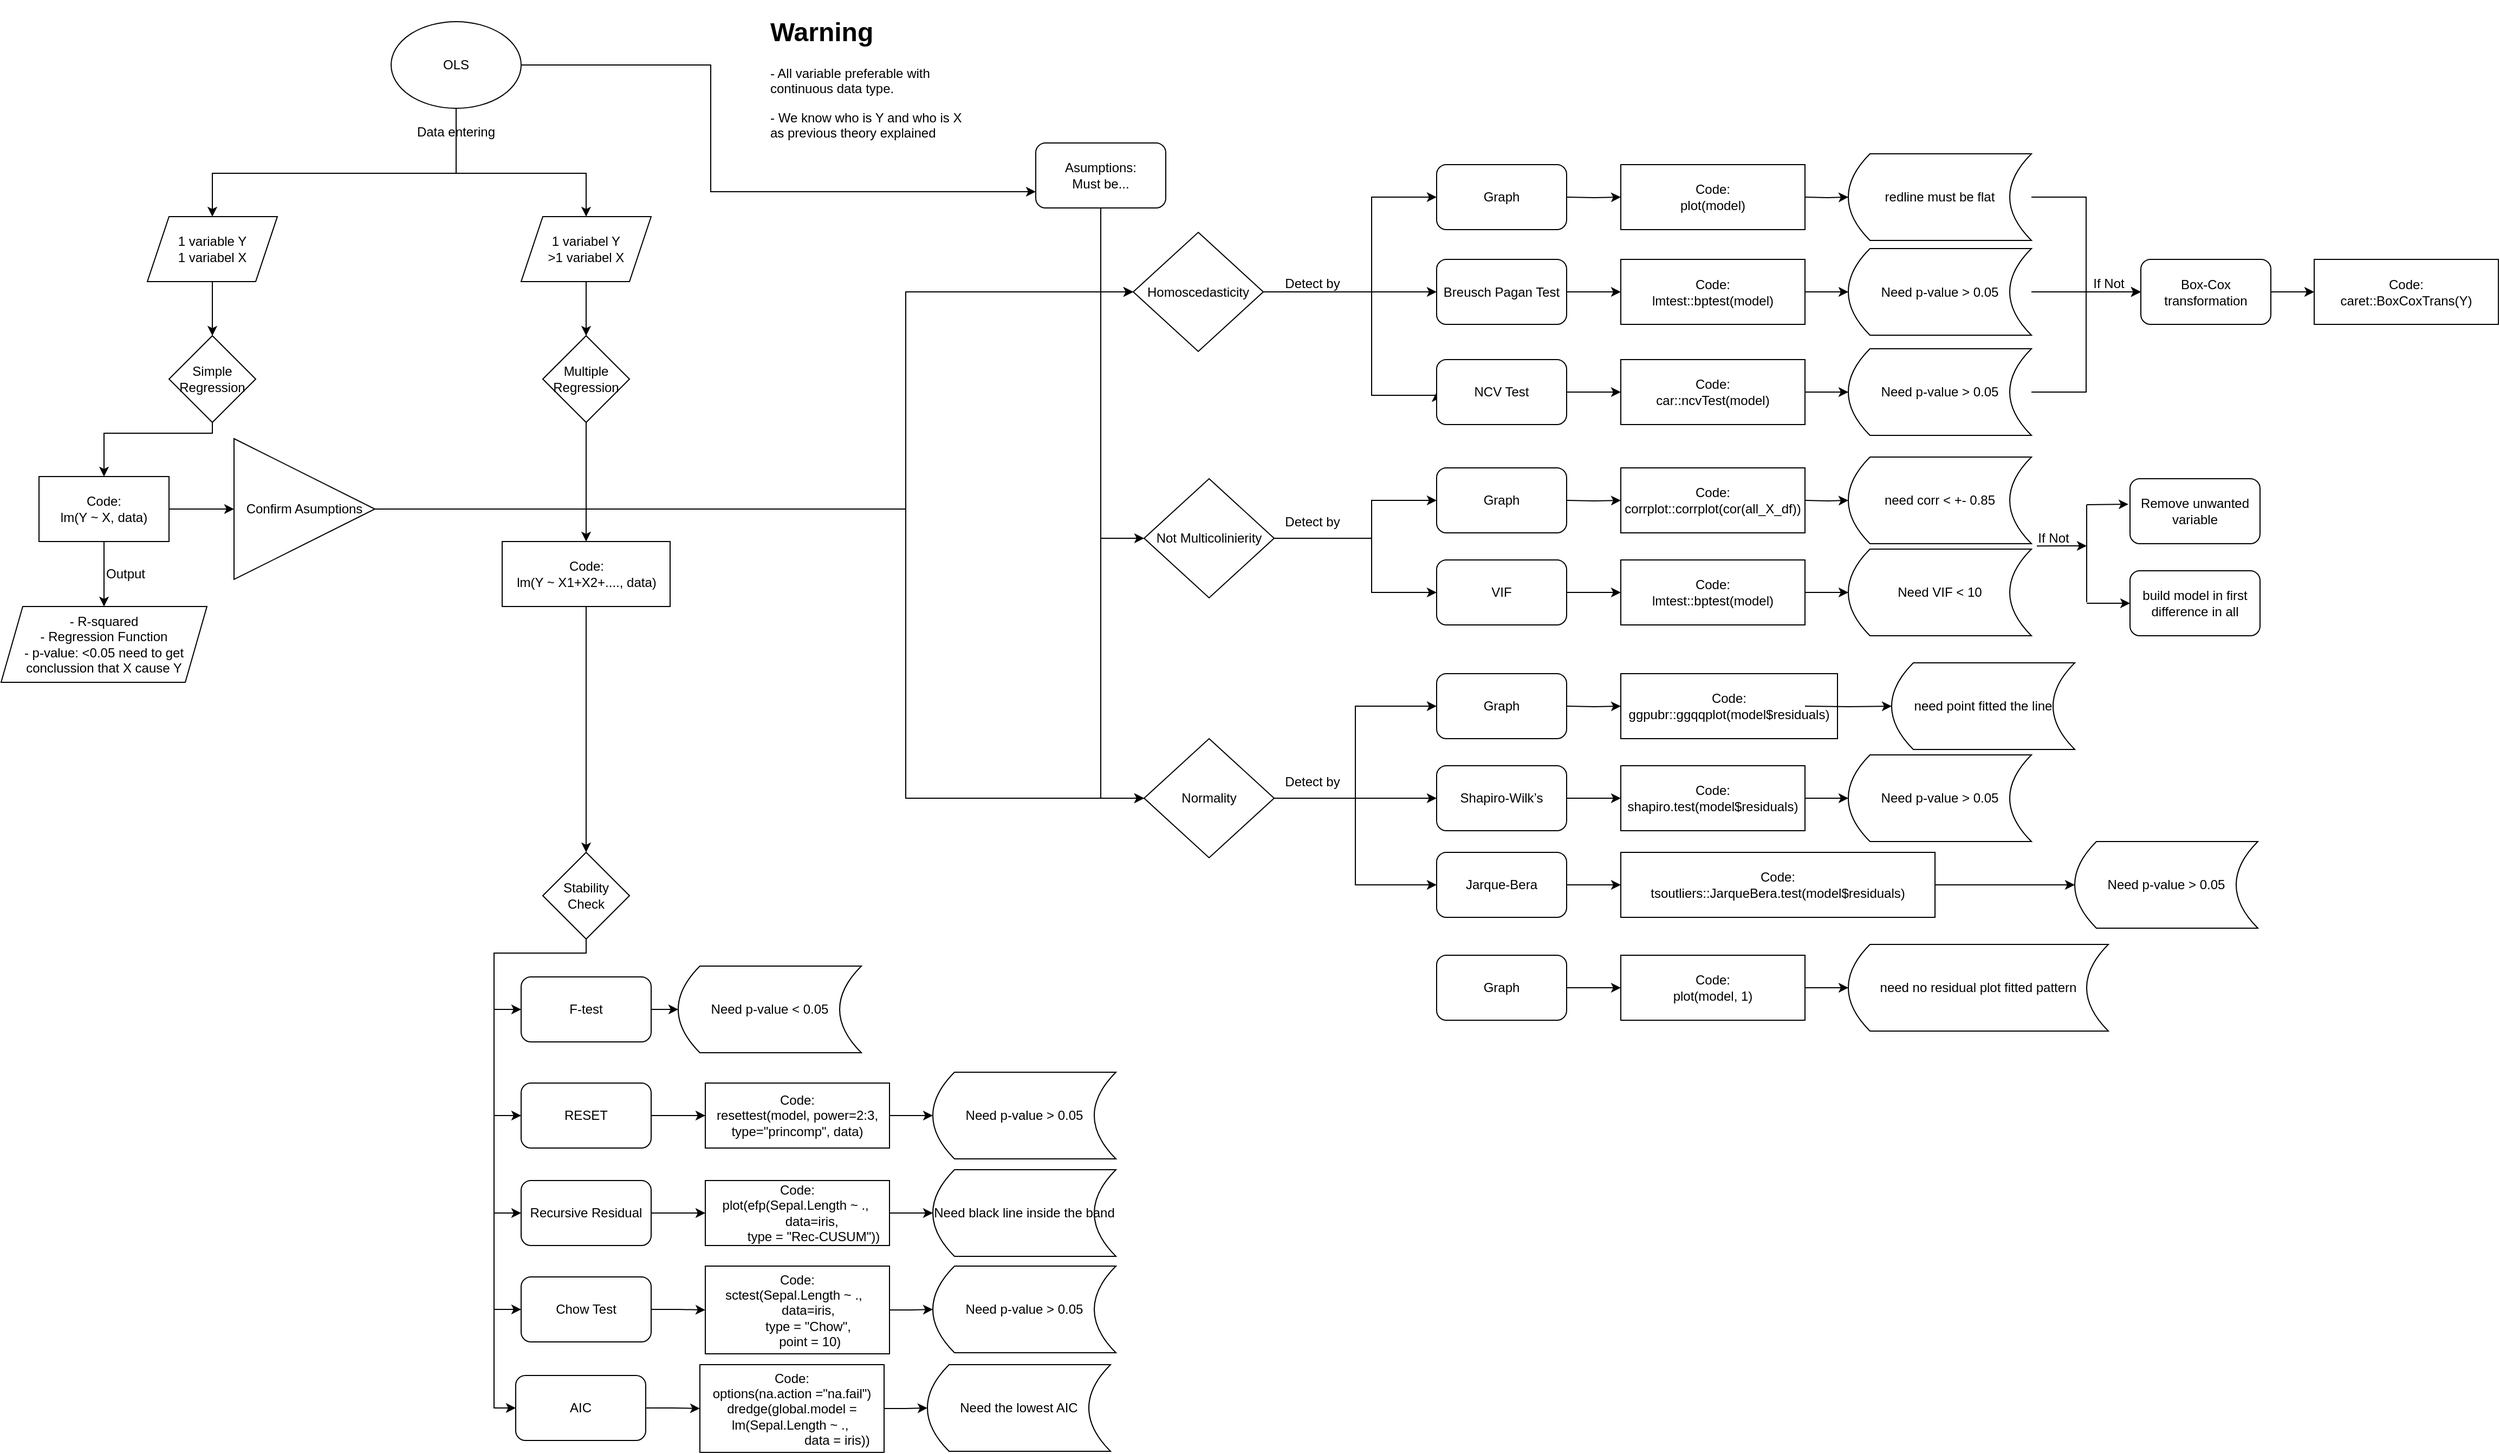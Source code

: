 <mxfile version="14.6.13" type="device"><diagram id="8QGSKF3lqOpwIpL3ElWD" name="Page-1"><mxGraphModel dx="2031" dy="1174" grid="1" gridSize="10" guides="1" tooltips="1" connect="1" arrows="1" fold="1" page="1" pageScale="1" pageWidth="827" pageHeight="1169" math="0" shadow="0"><root><mxCell id="0"/><mxCell id="1" parent="0"/><mxCell id="C5Nq2a9kHm3gn6i14AAj-3" style="edgeStyle=orthogonalEdgeStyle;rounded=0;orthogonalLoop=1;jettySize=auto;html=1;" edge="1" parent="1" source="C5Nq2a9kHm3gn6i14AAj-1" target="C5Nq2a9kHm3gn6i14AAj-2"><mxGeometry relative="1" as="geometry"><Array as="points"><mxPoint x="425" y="160"/><mxPoint x="200" y="160"/></Array></mxGeometry></mxCell><mxCell id="C5Nq2a9kHm3gn6i14AAj-167" style="edgeStyle=orthogonalEdgeStyle;rounded=0;orthogonalLoop=1;jettySize=auto;html=1;exitX=1;exitY=0.5;exitDx=0;exitDy=0;entryX=0;entryY=0.75;entryDx=0;entryDy=0;" edge="1" parent="1" source="C5Nq2a9kHm3gn6i14AAj-1" target="C5Nq2a9kHm3gn6i14AAj-19"><mxGeometry relative="1" as="geometry"><Array as="points"><mxPoint x="660" y="60"/><mxPoint x="660" y="177"/></Array></mxGeometry></mxCell><mxCell id="C5Nq2a9kHm3gn6i14AAj-1" value="OLS" style="ellipse;whiteSpace=wrap;html=1;" vertex="1" parent="1"><mxGeometry x="365" y="20" width="120" height="80" as="geometry"/></mxCell><mxCell id="C5Nq2a9kHm3gn6i14AAj-8" style="edgeStyle=orthogonalEdgeStyle;rounded=0;orthogonalLoop=1;jettySize=auto;html=1;exitX=0.5;exitY=1;exitDx=0;exitDy=0;entryX=0.5;entryY=0;entryDx=0;entryDy=0;" edge="1" parent="1" source="C5Nq2a9kHm3gn6i14AAj-2" target="C5Nq2a9kHm3gn6i14AAj-7"><mxGeometry relative="1" as="geometry"/></mxCell><mxCell id="C5Nq2a9kHm3gn6i14AAj-2" value="1 variable Y&lt;br&gt;1 variabel X" style="shape=parallelogram;perimeter=parallelogramPerimeter;whiteSpace=wrap;html=1;fixedSize=1;" vertex="1" parent="1"><mxGeometry x="140" y="200" width="120" height="60" as="geometry"/></mxCell><mxCell id="C5Nq2a9kHm3gn6i14AAj-169" style="edgeStyle=orthogonalEdgeStyle;rounded=0;orthogonalLoop=1;jettySize=auto;html=1;" edge="1" parent="1" source="C5Nq2a9kHm3gn6i14AAj-6" target="C5Nq2a9kHm3gn6i14AAj-164"><mxGeometry relative="1" as="geometry"><Array as="points"><mxPoint x="425" y="160"/><mxPoint x="545" y="160"/></Array></mxGeometry></mxCell><mxCell id="C5Nq2a9kHm3gn6i14AAj-6" value="Data entering" style="text;html=1;strokeColor=none;fillColor=none;align=center;verticalAlign=middle;whiteSpace=wrap;rounded=0;" vertex="1" parent="1"><mxGeometry x="360" y="112" width="130" height="20" as="geometry"/></mxCell><mxCell id="C5Nq2a9kHm3gn6i14AAj-10" style="edgeStyle=orthogonalEdgeStyle;rounded=0;orthogonalLoop=1;jettySize=auto;html=1;entryX=0.5;entryY=0;entryDx=0;entryDy=0;" edge="1" parent="1" source="C5Nq2a9kHm3gn6i14AAj-7" target="C5Nq2a9kHm3gn6i14AAj-9"><mxGeometry relative="1" as="geometry"><mxPoint x="100" y="430" as="targetPoint"/><Array as="points"><mxPoint x="200" y="400"/><mxPoint x="100" y="400"/></Array></mxGeometry></mxCell><mxCell id="C5Nq2a9kHm3gn6i14AAj-7" value="Simple Regression" style="rhombus;whiteSpace=wrap;html=1;" vertex="1" parent="1"><mxGeometry x="160" y="310" width="80" height="80" as="geometry"/></mxCell><mxCell id="C5Nq2a9kHm3gn6i14AAj-12" style="edgeStyle=orthogonalEdgeStyle;rounded=0;orthogonalLoop=1;jettySize=auto;html=1;exitX=0.5;exitY=1;exitDx=0;exitDy=0;entryX=0.5;entryY=0;entryDx=0;entryDy=0;" edge="1" parent="1" source="C5Nq2a9kHm3gn6i14AAj-9" target="C5Nq2a9kHm3gn6i14AAj-11"><mxGeometry relative="1" as="geometry"/></mxCell><mxCell id="C5Nq2a9kHm3gn6i14AAj-159" style="edgeStyle=orthogonalEdgeStyle;rounded=0;orthogonalLoop=1;jettySize=auto;html=1;" edge="1" parent="1" source="C5Nq2a9kHm3gn6i14AAj-9" target="C5Nq2a9kHm3gn6i14AAj-158"><mxGeometry relative="1" as="geometry"/></mxCell><mxCell id="C5Nq2a9kHm3gn6i14AAj-9" value="Code:&lt;br&gt;lm(Y ~ X, data)" style="rounded=0;whiteSpace=wrap;html=1;" vertex="1" parent="1"><mxGeometry x="40" y="440" width="120" height="60" as="geometry"/></mxCell><mxCell id="C5Nq2a9kHm3gn6i14AAj-11" value="- R-squared&lt;br&gt;- Regression Function&lt;br&gt;- p-value: &amp;lt;0.05 need to get conclussion that X cause Y" style="shape=parallelogram;perimeter=parallelogramPerimeter;whiteSpace=wrap;html=1;fixedSize=1;" vertex="1" parent="1"><mxGeometry x="5" y="560" width="190" height="70" as="geometry"/></mxCell><mxCell id="C5Nq2a9kHm3gn6i14AAj-14" value="Output" style="text;html=1;strokeColor=none;fillColor=none;align=center;verticalAlign=middle;whiteSpace=wrap;rounded=0;" vertex="1" parent="1"><mxGeometry x="100" y="520" width="40" height="20" as="geometry"/></mxCell><mxCell id="C5Nq2a9kHm3gn6i14AAj-22" style="edgeStyle=orthogonalEdgeStyle;rounded=0;orthogonalLoop=1;jettySize=auto;html=1;entryX=0;entryY=0.5;entryDx=0;entryDy=0;" edge="1" parent="1" source="C5Nq2a9kHm3gn6i14AAj-19" target="C5Nq2a9kHm3gn6i14AAj-21"><mxGeometry relative="1" as="geometry"/></mxCell><mxCell id="C5Nq2a9kHm3gn6i14AAj-28" style="edgeStyle=orthogonalEdgeStyle;rounded=0;orthogonalLoop=1;jettySize=auto;html=1;entryX=0;entryY=0.5;entryDx=0;entryDy=0;" edge="1" parent="1" source="C5Nq2a9kHm3gn6i14AAj-19" target="C5Nq2a9kHm3gn6i14AAj-24"><mxGeometry relative="1" as="geometry"/></mxCell><mxCell id="C5Nq2a9kHm3gn6i14AAj-29" style="edgeStyle=orthogonalEdgeStyle;rounded=0;orthogonalLoop=1;jettySize=auto;html=1;entryX=0;entryY=0.5;entryDx=0;entryDy=0;" edge="1" parent="1" source="C5Nq2a9kHm3gn6i14AAj-19" target="C5Nq2a9kHm3gn6i14AAj-25"><mxGeometry relative="1" as="geometry"/></mxCell><mxCell id="C5Nq2a9kHm3gn6i14AAj-19" value="Asumptions:&lt;br&gt;Must be..." style="rounded=1;whiteSpace=wrap;html=1;" vertex="1" parent="1"><mxGeometry x="960" y="132" width="120" height="60" as="geometry"/></mxCell><mxCell id="C5Nq2a9kHm3gn6i14AAj-71" style="edgeStyle=orthogonalEdgeStyle;rounded=0;orthogonalLoop=1;jettySize=auto;html=1;exitX=1;exitY=0.5;exitDx=0;exitDy=0;entryX=0;entryY=0.5;entryDx=0;entryDy=0;" edge="1" parent="1" source="C5Nq2a9kHm3gn6i14AAj-21" target="C5Nq2a9kHm3gn6i14AAj-31"><mxGeometry relative="1" as="geometry"><mxPoint x="1180" y="317" as="sourcePoint"/><Array as="points"><mxPoint x="1170" y="270"/><mxPoint x="1170" y="270"/></Array></mxGeometry></mxCell><mxCell id="C5Nq2a9kHm3gn6i14AAj-72" style="edgeStyle=orthogonalEdgeStyle;rounded=0;orthogonalLoop=1;jettySize=auto;html=1;entryX=0;entryY=0.5;entryDx=0;entryDy=0;exitX=1;exitY=0.5;exitDx=0;exitDy=0;" edge="1" parent="1" source="C5Nq2a9kHm3gn6i14AAj-21" target="C5Nq2a9kHm3gn6i14AAj-67"><mxGeometry relative="1" as="geometry"><mxPoint x="1180" y="317" as="sourcePoint"/><Array as="points"><mxPoint x="1270" y="270"/><mxPoint x="1270" y="365"/></Array></mxGeometry></mxCell><mxCell id="C5Nq2a9kHm3gn6i14AAj-84" style="edgeStyle=orthogonalEdgeStyle;rounded=0;orthogonalLoop=1;jettySize=auto;html=1;exitX=1;exitY=0.5;exitDx=0;exitDy=0;entryX=0;entryY=0.5;entryDx=0;entryDy=0;" edge="1" parent="1" source="C5Nq2a9kHm3gn6i14AAj-21" target="C5Nq2a9kHm3gn6i14AAj-83"><mxGeometry relative="1" as="geometry"><mxPoint x="1180" y="317" as="sourcePoint"/><Array as="points"><mxPoint x="1270" y="270"/><mxPoint x="1270" y="182"/></Array></mxGeometry></mxCell><mxCell id="C5Nq2a9kHm3gn6i14AAj-21" value="Homoscedasticity" style="rhombus;whiteSpace=wrap;html=1;" vertex="1" parent="1"><mxGeometry x="1050" y="214.5" width="120" height="110" as="geometry"/></mxCell><mxCell id="C5Nq2a9kHm3gn6i14AAj-102" style="edgeStyle=orthogonalEdgeStyle;rounded=0;orthogonalLoop=1;jettySize=auto;html=1;exitX=1;exitY=0.5;exitDx=0;exitDy=0;entryX=0;entryY=0.5;entryDx=0;entryDy=0;" edge="1" parent="1" source="C5Nq2a9kHm3gn6i14AAj-24" target="C5Nq2a9kHm3gn6i14AAj-89"><mxGeometry relative="1" as="geometry"><Array as="points"><mxPoint x="1270" y="497"/><mxPoint x="1270" y="462"/></Array></mxGeometry></mxCell><mxCell id="C5Nq2a9kHm3gn6i14AAj-103" style="edgeStyle=orthogonalEdgeStyle;rounded=0;orthogonalLoop=1;jettySize=auto;html=1;exitX=1;exitY=0.5;exitDx=0;exitDy=0;entryX=0;entryY=0.5;entryDx=0;entryDy=0;" edge="1" parent="1" source="C5Nq2a9kHm3gn6i14AAj-24" target="C5Nq2a9kHm3gn6i14AAj-93"><mxGeometry relative="1" as="geometry"><Array as="points"><mxPoint x="1270" y="497"/><mxPoint x="1270" y="547"/></Array></mxGeometry></mxCell><mxCell id="C5Nq2a9kHm3gn6i14AAj-24" value="Not Multicolinierity" style="rhombus;whiteSpace=wrap;html=1;" vertex="1" parent="1"><mxGeometry x="1060" y="442" width="120" height="110" as="geometry"/></mxCell><mxCell id="C5Nq2a9kHm3gn6i14AAj-143" style="edgeStyle=orthogonalEdgeStyle;rounded=0;orthogonalLoop=1;jettySize=auto;html=1;" edge="1" parent="1" source="C5Nq2a9kHm3gn6i14AAj-25" target="C5Nq2a9kHm3gn6i14AAj-128"><mxGeometry relative="1" as="geometry"/></mxCell><mxCell id="C5Nq2a9kHm3gn6i14AAj-144" style="edgeStyle=orthogonalEdgeStyle;rounded=0;orthogonalLoop=1;jettySize=auto;html=1;entryX=0;entryY=0.5;entryDx=0;entryDy=0;" edge="1" parent="1" source="C5Nq2a9kHm3gn6i14AAj-25" target="C5Nq2a9kHm3gn6i14AAj-124"><mxGeometry relative="1" as="geometry"/></mxCell><mxCell id="C5Nq2a9kHm3gn6i14AAj-145" style="edgeStyle=orthogonalEdgeStyle;rounded=0;orthogonalLoop=1;jettySize=auto;html=1;exitX=1;exitY=0.5;exitDx=0;exitDy=0;entryX=0;entryY=0.5;entryDx=0;entryDy=0;" edge="1" parent="1" source="C5Nq2a9kHm3gn6i14AAj-25" target="C5Nq2a9kHm3gn6i14AAj-138"><mxGeometry relative="1" as="geometry"/></mxCell><mxCell id="C5Nq2a9kHm3gn6i14AAj-25" value="Normality" style="rhombus;whiteSpace=wrap;html=1;" vertex="1" parent="1"><mxGeometry x="1060" y="682" width="120" height="110" as="geometry"/></mxCell><mxCell id="C5Nq2a9kHm3gn6i14AAj-39" style="edgeStyle=orthogonalEdgeStyle;rounded=0;orthogonalLoop=1;jettySize=auto;html=1;entryX=0;entryY=0.5;entryDx=0;entryDy=0;" edge="1" parent="1" source="C5Nq2a9kHm3gn6i14AAj-31" target="C5Nq2a9kHm3gn6i14AAj-34"><mxGeometry relative="1" as="geometry"/></mxCell><mxCell id="C5Nq2a9kHm3gn6i14AAj-31" value="Breusch Pagan Test" style="rounded=1;whiteSpace=wrap;html=1;" vertex="1" parent="1"><mxGeometry x="1330" y="239.5" width="120" height="60" as="geometry"/></mxCell><mxCell id="C5Nq2a9kHm3gn6i14AAj-40" style="edgeStyle=orthogonalEdgeStyle;rounded=0;orthogonalLoop=1;jettySize=auto;html=1;entryX=0;entryY=0.5;entryDx=0;entryDy=0;" edge="1" parent="1" source="C5Nq2a9kHm3gn6i14AAj-34" target="C5Nq2a9kHm3gn6i14AAj-37"><mxGeometry relative="1" as="geometry"/></mxCell><mxCell id="C5Nq2a9kHm3gn6i14AAj-34" value="&lt;span&gt;Code:&lt;/span&gt;&lt;br&gt;&lt;span&gt;lmtest::bptest(model)&lt;/span&gt;" style="rounded=0;whiteSpace=wrap;html=1;" vertex="1" parent="1"><mxGeometry x="1500" y="239.5" width="170" height="60" as="geometry"/></mxCell><mxCell id="C5Nq2a9kHm3gn6i14AAj-108" style="edgeStyle=orthogonalEdgeStyle;rounded=0;orthogonalLoop=1;jettySize=auto;html=1;entryX=0;entryY=0.5;entryDx=0;entryDy=0;" edge="1" parent="1" source="C5Nq2a9kHm3gn6i14AAj-37" target="C5Nq2a9kHm3gn6i14AAj-61"><mxGeometry relative="1" as="geometry"/></mxCell><mxCell id="C5Nq2a9kHm3gn6i14AAj-37" value="&lt;span&gt;Need p-value &amp;gt; 0.05&lt;/span&gt;" style="shape=dataStorage;whiteSpace=wrap;html=1;fixedSize=1;rounded=0;" vertex="1" parent="1"><mxGeometry x="1710" y="229.5" width="169" height="80" as="geometry"/></mxCell><mxCell id="C5Nq2a9kHm3gn6i14AAj-80" value="" style="edgeStyle=orthogonalEdgeStyle;rounded=0;orthogonalLoop=1;jettySize=auto;html=1;" edge="1" parent="1" source="C5Nq2a9kHm3gn6i14AAj-61" target="C5Nq2a9kHm3gn6i14AAj-78"><mxGeometry relative="1" as="geometry"/></mxCell><mxCell id="C5Nq2a9kHm3gn6i14AAj-61" value="Box-Cox transformation" style="rounded=1;whiteSpace=wrap;html=1;" vertex="1" parent="1"><mxGeometry x="1980" y="239.5" width="120" height="60" as="geometry"/></mxCell><mxCell id="C5Nq2a9kHm3gn6i14AAj-65" value="If Not" style="text;html=1;align=center;verticalAlign=middle;resizable=0;points=[];autosize=1;strokeColor=none;" vertex="1" parent="1"><mxGeometry x="1930" y="252" width="40" height="20" as="geometry"/></mxCell><mxCell id="C5Nq2a9kHm3gn6i14AAj-66" style="edgeStyle=orthogonalEdgeStyle;rounded=0;orthogonalLoop=1;jettySize=auto;html=1;entryX=0;entryY=0.5;entryDx=0;entryDy=0;" edge="1" parent="1" source="C5Nq2a9kHm3gn6i14AAj-67" target="C5Nq2a9kHm3gn6i14AAj-69"><mxGeometry relative="1" as="geometry"/></mxCell><mxCell id="C5Nq2a9kHm3gn6i14AAj-67" value="NCV Test" style="rounded=1;whiteSpace=wrap;html=1;" vertex="1" parent="1"><mxGeometry x="1330" y="332" width="120" height="60" as="geometry"/></mxCell><mxCell id="C5Nq2a9kHm3gn6i14AAj-68" style="edgeStyle=orthogonalEdgeStyle;rounded=0;orthogonalLoop=1;jettySize=auto;html=1;entryX=0;entryY=0.5;entryDx=0;entryDy=0;" edge="1" parent="1" source="C5Nq2a9kHm3gn6i14AAj-69" target="C5Nq2a9kHm3gn6i14AAj-70"><mxGeometry relative="1" as="geometry"/></mxCell><mxCell id="C5Nq2a9kHm3gn6i14AAj-69" value="&lt;span&gt;Code:&lt;/span&gt;&lt;br&gt;&lt;span&gt;car::ncvTest(model)&lt;/span&gt;" style="rounded=0;whiteSpace=wrap;html=1;" vertex="1" parent="1"><mxGeometry x="1500" y="332" width="170" height="60" as="geometry"/></mxCell><mxCell id="C5Nq2a9kHm3gn6i14AAj-109" style="edgeStyle=orthogonalEdgeStyle;rounded=0;orthogonalLoop=1;jettySize=auto;html=1;entryX=0;entryY=0.5;entryDx=0;entryDy=0;" edge="1" parent="1" source="C5Nq2a9kHm3gn6i14AAj-70" target="C5Nq2a9kHm3gn6i14AAj-61"><mxGeometry relative="1" as="geometry"/></mxCell><mxCell id="C5Nq2a9kHm3gn6i14AAj-70" value="&lt;span&gt;Need p-value &amp;gt; 0.05&lt;/span&gt;" style="shape=dataStorage;whiteSpace=wrap;html=1;fixedSize=1;rounded=0;" vertex="1" parent="1"><mxGeometry x="1710" y="322" width="169" height="80" as="geometry"/></mxCell><mxCell id="C5Nq2a9kHm3gn6i14AAj-77" value="&lt;h1&gt;Warning&lt;/h1&gt;&lt;p&gt;- All variable preferable with continuous data type.&lt;/p&gt;&lt;p&gt;- We know who is Y and who is X as previous theory explained&lt;/p&gt;" style="text;html=1;strokeColor=none;fillColor=none;spacing=5;spacingTop=-20;whiteSpace=wrap;overflow=hidden;rounded=0;" vertex="1" parent="1"><mxGeometry x="710" y="10" width="190" height="120" as="geometry"/></mxCell><mxCell id="C5Nq2a9kHm3gn6i14AAj-78" value="&lt;span&gt;Code:&lt;/span&gt;&lt;br&gt;caret::BoxCoxTrans(Y)" style="rounded=0;whiteSpace=wrap;html=1;" vertex="1" parent="1"><mxGeometry x="2140" y="239.5" width="170" height="60" as="geometry"/></mxCell><mxCell id="C5Nq2a9kHm3gn6i14AAj-81" value="Detect by" style="text;html=1;align=center;verticalAlign=middle;resizable=0;points=[];autosize=1;strokeColor=none;" vertex="1" parent="1"><mxGeometry x="1180" y="252" width="70" height="20" as="geometry"/></mxCell><mxCell id="C5Nq2a9kHm3gn6i14AAj-83" value="Graph" style="rounded=1;whiteSpace=wrap;html=1;" vertex="1" parent="1"><mxGeometry x="1330" y="152" width="120" height="60" as="geometry"/></mxCell><mxCell id="C5Nq2a9kHm3gn6i14AAj-85" style="edgeStyle=orthogonalEdgeStyle;rounded=0;orthogonalLoop=1;jettySize=auto;html=1;entryX=0;entryY=0.5;entryDx=0;entryDy=0;" edge="1" parent="1" target="C5Nq2a9kHm3gn6i14AAj-86"><mxGeometry relative="1" as="geometry"><mxPoint x="1450" y="182" as="sourcePoint"/></mxGeometry></mxCell><mxCell id="C5Nq2a9kHm3gn6i14AAj-86" value="&lt;span&gt;Code:&lt;/span&gt;&lt;br&gt;&lt;span&gt;plot(model)&lt;/span&gt;" style="rounded=0;whiteSpace=wrap;html=1;" vertex="1" parent="1"><mxGeometry x="1500" y="152" width="170" height="60" as="geometry"/></mxCell><mxCell id="C5Nq2a9kHm3gn6i14AAj-89" value="Graph" style="rounded=1;whiteSpace=wrap;html=1;" vertex="1" parent="1"><mxGeometry x="1330" y="432" width="120" height="60" as="geometry"/></mxCell><mxCell id="C5Nq2a9kHm3gn6i14AAj-90" style="edgeStyle=orthogonalEdgeStyle;rounded=0;orthogonalLoop=1;jettySize=auto;html=1;entryX=0;entryY=0.5;entryDx=0;entryDy=0;" edge="1" parent="1" target="C5Nq2a9kHm3gn6i14AAj-91"><mxGeometry relative="1" as="geometry"><mxPoint x="1450" y="462" as="sourcePoint"/></mxGeometry></mxCell><mxCell id="C5Nq2a9kHm3gn6i14AAj-91" value="&lt;span&gt;Code:&lt;/span&gt;&lt;br&gt;corrplot::corrplot(cor(all_X_df))" style="rounded=0;whiteSpace=wrap;html=1;" vertex="1" parent="1"><mxGeometry x="1500" y="432" width="170" height="60" as="geometry"/></mxCell><mxCell id="C5Nq2a9kHm3gn6i14AAj-92" style="edgeStyle=orthogonalEdgeStyle;rounded=0;orthogonalLoop=1;jettySize=auto;html=1;entryX=0;entryY=0.5;entryDx=0;entryDy=0;" edge="1" parent="1" source="C5Nq2a9kHm3gn6i14AAj-93" target="C5Nq2a9kHm3gn6i14AAj-95"><mxGeometry relative="1" as="geometry"/></mxCell><mxCell id="C5Nq2a9kHm3gn6i14AAj-93" value="VIF" style="rounded=1;whiteSpace=wrap;html=1;" vertex="1" parent="1"><mxGeometry x="1330" y="517" width="120" height="60" as="geometry"/></mxCell><mxCell id="C5Nq2a9kHm3gn6i14AAj-94" style="edgeStyle=orthogonalEdgeStyle;rounded=0;orthogonalLoop=1;jettySize=auto;html=1;entryX=0;entryY=0.5;entryDx=0;entryDy=0;" edge="1" parent="1" source="C5Nq2a9kHm3gn6i14AAj-95" target="C5Nq2a9kHm3gn6i14AAj-96"><mxGeometry relative="1" as="geometry"/></mxCell><mxCell id="C5Nq2a9kHm3gn6i14AAj-95" value="&lt;span&gt;Code:&lt;/span&gt;&lt;br&gt;&lt;span&gt;lmtest::bptest(model)&lt;/span&gt;" style="rounded=0;whiteSpace=wrap;html=1;" vertex="1" parent="1"><mxGeometry x="1500" y="517" width="170" height="60" as="geometry"/></mxCell><mxCell id="C5Nq2a9kHm3gn6i14AAj-96" value="&lt;span&gt;Need VIF &amp;lt; 10&lt;/span&gt;" style="shape=dataStorage;whiteSpace=wrap;html=1;fixedSize=1;rounded=0;" vertex="1" parent="1"><mxGeometry x="1710" y="507" width="169" height="80" as="geometry"/></mxCell><mxCell id="C5Nq2a9kHm3gn6i14AAj-97" value="Remove unwanted variable" style="rounded=1;whiteSpace=wrap;html=1;" vertex="1" parent="1"><mxGeometry x="1970" y="442" width="120" height="60" as="geometry"/></mxCell><mxCell id="C5Nq2a9kHm3gn6i14AAj-98" value="build model in first difference in all" style="rounded=1;whiteSpace=wrap;html=1;" vertex="1" parent="1"><mxGeometry x="1970" y="527" width="120" height="60" as="geometry"/></mxCell><mxCell id="C5Nq2a9kHm3gn6i14AAj-101" value="If Not" style="text;html=1;align=center;verticalAlign=middle;resizable=0;points=[];autosize=1;strokeColor=none;" vertex="1" parent="1"><mxGeometry x="1879" y="487" width="40" height="20" as="geometry"/></mxCell><mxCell id="C5Nq2a9kHm3gn6i14AAj-104" value="Detect by" style="text;html=1;align=center;verticalAlign=middle;resizable=0;points=[];autosize=1;strokeColor=none;" vertex="1" parent="1"><mxGeometry x="1180" y="472" width="70" height="20" as="geometry"/></mxCell><mxCell id="C5Nq2a9kHm3gn6i14AAj-105" style="edgeStyle=orthogonalEdgeStyle;rounded=0;orthogonalLoop=1;jettySize=auto;html=1;entryX=0;entryY=0.5;entryDx=0;entryDy=0;" edge="1" parent="1" target="C5Nq2a9kHm3gn6i14AAj-106"><mxGeometry relative="1" as="geometry"><mxPoint x="1670" y="182" as="sourcePoint"/></mxGeometry></mxCell><mxCell id="C5Nq2a9kHm3gn6i14AAj-107" style="edgeStyle=orthogonalEdgeStyle;rounded=0;orthogonalLoop=1;jettySize=auto;html=1;entryX=0;entryY=0.5;entryDx=0;entryDy=0;" edge="1" parent="1" source="C5Nq2a9kHm3gn6i14AAj-106" target="C5Nq2a9kHm3gn6i14AAj-61"><mxGeometry relative="1" as="geometry"/></mxCell><mxCell id="C5Nq2a9kHm3gn6i14AAj-106" value="&lt;span&gt;redline must be flat&lt;/span&gt;" style="shape=dataStorage;whiteSpace=wrap;html=1;fixedSize=1;rounded=0;" vertex="1" parent="1"><mxGeometry x="1710" y="142" width="169" height="80" as="geometry"/></mxCell><mxCell id="C5Nq2a9kHm3gn6i14AAj-110" style="edgeStyle=orthogonalEdgeStyle;rounded=0;orthogonalLoop=1;jettySize=auto;html=1;entryX=0;entryY=0.5;entryDx=0;entryDy=0;" edge="1" parent="1" target="C5Nq2a9kHm3gn6i14AAj-111"><mxGeometry relative="1" as="geometry"><mxPoint x="1670" y="462" as="sourcePoint"/></mxGeometry></mxCell><mxCell id="C5Nq2a9kHm3gn6i14AAj-111" value="&lt;span&gt;need corr &amp;lt; +- 0.85&lt;/span&gt;" style="shape=dataStorage;whiteSpace=wrap;html=1;fixedSize=1;rounded=0;" vertex="1" parent="1"><mxGeometry x="1710" y="422" width="169" height="80" as="geometry"/></mxCell><mxCell id="C5Nq2a9kHm3gn6i14AAj-114" value="" style="endArrow=classic;html=1;" edge="1" parent="1"><mxGeometry width="50" height="50" relative="1" as="geometry"><mxPoint x="1884" y="504.13" as="sourcePoint"/><mxPoint x="1930" y="504" as="targetPoint"/></mxGeometry></mxCell><mxCell id="C5Nq2a9kHm3gn6i14AAj-115" value="" style="endArrow=none;html=1;" edge="1" parent="1"><mxGeometry width="50" height="50" relative="1" as="geometry"><mxPoint x="1930" y="556" as="sourcePoint"/><mxPoint x="1930" y="466" as="targetPoint"/></mxGeometry></mxCell><mxCell id="C5Nq2a9kHm3gn6i14AAj-116" value="" style="endArrow=classic;html=1;entryX=-0.012;entryY=0.393;entryDx=0;entryDy=0;entryPerimeter=0;" edge="1" parent="1" target="C5Nq2a9kHm3gn6i14AAj-97"><mxGeometry width="50" height="50" relative="1" as="geometry"><mxPoint x="1930" y="466" as="sourcePoint"/><mxPoint x="1820" y="572" as="targetPoint"/></mxGeometry></mxCell><mxCell id="C5Nq2a9kHm3gn6i14AAj-117" value="" style="endArrow=classic;html=1;entryX=0;entryY=0.5;entryDx=0;entryDy=0;" edge="1" parent="1" target="C5Nq2a9kHm3gn6i14AAj-98"><mxGeometry width="50" height="50" relative="1" as="geometry"><mxPoint x="1930" y="557" as="sourcePoint"/><mxPoint x="1952.56" y="470.58" as="targetPoint"/></mxGeometry></mxCell><mxCell id="C5Nq2a9kHm3gn6i14AAj-124" value="Graph" style="rounded=1;whiteSpace=wrap;html=1;" vertex="1" parent="1"><mxGeometry x="1330" y="622" width="120" height="60" as="geometry"/></mxCell><mxCell id="C5Nq2a9kHm3gn6i14AAj-125" style="edgeStyle=orthogonalEdgeStyle;rounded=0;orthogonalLoop=1;jettySize=auto;html=1;entryX=0;entryY=0.5;entryDx=0;entryDy=0;" edge="1" parent="1" target="C5Nq2a9kHm3gn6i14AAj-126"><mxGeometry relative="1" as="geometry"><mxPoint x="1450" y="652" as="sourcePoint"/></mxGeometry></mxCell><mxCell id="C5Nq2a9kHm3gn6i14AAj-126" value="&lt;span&gt;Code:&lt;/span&gt;&lt;br&gt;ggpubr::ggqqplot(model$residuals)" style="rounded=0;whiteSpace=wrap;html=1;" vertex="1" parent="1"><mxGeometry x="1500" y="622" width="200" height="60" as="geometry"/></mxCell><mxCell id="C5Nq2a9kHm3gn6i14AAj-127" style="edgeStyle=orthogonalEdgeStyle;rounded=0;orthogonalLoop=1;jettySize=auto;html=1;entryX=0;entryY=0.5;entryDx=0;entryDy=0;" edge="1" parent="1" source="C5Nq2a9kHm3gn6i14AAj-128" target="C5Nq2a9kHm3gn6i14AAj-130"><mxGeometry relative="1" as="geometry"/></mxCell><mxCell id="C5Nq2a9kHm3gn6i14AAj-128" value="Shapiro-Wilk’s" style="rounded=1;whiteSpace=wrap;html=1;" vertex="1" parent="1"><mxGeometry x="1330" y="707" width="120" height="60" as="geometry"/></mxCell><mxCell id="C5Nq2a9kHm3gn6i14AAj-129" style="edgeStyle=orthogonalEdgeStyle;rounded=0;orthogonalLoop=1;jettySize=auto;html=1;entryX=0;entryY=0.5;entryDx=0;entryDy=0;" edge="1" parent="1" source="C5Nq2a9kHm3gn6i14AAj-130" target="C5Nq2a9kHm3gn6i14AAj-131"><mxGeometry relative="1" as="geometry"/></mxCell><mxCell id="C5Nq2a9kHm3gn6i14AAj-130" value="&lt;span&gt;Code:&lt;/span&gt;&lt;br&gt;shapiro.test(model$residuals)" style="rounded=0;whiteSpace=wrap;html=1;" vertex="1" parent="1"><mxGeometry x="1500" y="707" width="170" height="60" as="geometry"/></mxCell><mxCell id="C5Nq2a9kHm3gn6i14AAj-131" value="&lt;span&gt;Need p-value &amp;gt; 0.05&lt;/span&gt;" style="shape=dataStorage;whiteSpace=wrap;html=1;fixedSize=1;rounded=0;" vertex="1" parent="1"><mxGeometry x="1710" y="697" width="169" height="80" as="geometry"/></mxCell><mxCell id="C5Nq2a9kHm3gn6i14AAj-132" value="Detect by" style="text;html=1;align=center;verticalAlign=middle;resizable=0;points=[];autosize=1;strokeColor=none;" vertex="1" parent="1"><mxGeometry x="1180" y="712" width="70" height="20" as="geometry"/></mxCell><mxCell id="C5Nq2a9kHm3gn6i14AAj-133" style="edgeStyle=orthogonalEdgeStyle;rounded=0;orthogonalLoop=1;jettySize=auto;html=1;entryX=0;entryY=0.5;entryDx=0;entryDy=0;" edge="1" parent="1" target="C5Nq2a9kHm3gn6i14AAj-134"><mxGeometry relative="1" as="geometry"><mxPoint x="1670" y="652" as="sourcePoint"/></mxGeometry></mxCell><mxCell id="C5Nq2a9kHm3gn6i14AAj-134" value="&lt;span&gt;need point fitted the line&lt;/span&gt;" style="shape=dataStorage;whiteSpace=wrap;html=1;fixedSize=1;rounded=0;" vertex="1" parent="1"><mxGeometry x="1750" y="612" width="169" height="80" as="geometry"/></mxCell><mxCell id="C5Nq2a9kHm3gn6i14AAj-137" style="edgeStyle=orthogonalEdgeStyle;rounded=0;orthogonalLoop=1;jettySize=auto;html=1;entryX=0;entryY=0.5;entryDx=0;entryDy=0;" edge="1" parent="1" source="C5Nq2a9kHm3gn6i14AAj-138" target="C5Nq2a9kHm3gn6i14AAj-140"><mxGeometry relative="1" as="geometry"/></mxCell><mxCell id="C5Nq2a9kHm3gn6i14AAj-138" value="Jarque-Bera" style="rounded=1;whiteSpace=wrap;html=1;" vertex="1" parent="1"><mxGeometry x="1330" y="787" width="120" height="60" as="geometry"/></mxCell><mxCell id="C5Nq2a9kHm3gn6i14AAj-139" style="edgeStyle=orthogonalEdgeStyle;rounded=0;orthogonalLoop=1;jettySize=auto;html=1;entryX=0;entryY=0.5;entryDx=0;entryDy=0;" edge="1" parent="1" source="C5Nq2a9kHm3gn6i14AAj-140" target="C5Nq2a9kHm3gn6i14AAj-141"><mxGeometry relative="1" as="geometry"/></mxCell><mxCell id="C5Nq2a9kHm3gn6i14AAj-140" value="&lt;span&gt;Code:&lt;/span&gt;&lt;br&gt;tsoutliers::JarqueBera.test(model$residuals)" style="rounded=0;whiteSpace=wrap;html=1;" vertex="1" parent="1"><mxGeometry x="1500" y="787" width="290" height="60" as="geometry"/></mxCell><mxCell id="C5Nq2a9kHm3gn6i14AAj-141" value="&lt;span&gt;Need p-value &amp;gt; 0.05&lt;/span&gt;" style="shape=dataStorage;whiteSpace=wrap;html=1;fixedSize=1;rounded=0;" vertex="1" parent="1"><mxGeometry x="1919" y="777" width="169" height="80" as="geometry"/></mxCell><mxCell id="C5Nq2a9kHm3gn6i14AAj-154" style="edgeStyle=orthogonalEdgeStyle;rounded=0;orthogonalLoop=1;jettySize=auto;html=1;exitX=1;exitY=0.5;exitDx=0;exitDy=0;entryX=0;entryY=0.5;entryDx=0;entryDy=0;" edge="1" parent="1" source="C5Nq2a9kHm3gn6i14AAj-146" target="C5Nq2a9kHm3gn6i14AAj-147"><mxGeometry relative="1" as="geometry"/></mxCell><mxCell id="C5Nq2a9kHm3gn6i14AAj-146" value="Graph" style="rounded=1;whiteSpace=wrap;html=1;" vertex="1" parent="1"><mxGeometry x="1330" y="882" width="120" height="60" as="geometry"/></mxCell><mxCell id="C5Nq2a9kHm3gn6i14AAj-156" style="edgeStyle=orthogonalEdgeStyle;rounded=0;orthogonalLoop=1;jettySize=auto;html=1;entryX=0;entryY=0.5;entryDx=0;entryDy=0;" edge="1" parent="1" source="C5Nq2a9kHm3gn6i14AAj-147" target="C5Nq2a9kHm3gn6i14AAj-151"><mxGeometry relative="1" as="geometry"/></mxCell><mxCell id="C5Nq2a9kHm3gn6i14AAj-147" value="&lt;span&gt;Code:&lt;/span&gt;&lt;br&gt;plot(model, 1)" style="rounded=0;whiteSpace=wrap;html=1;" vertex="1" parent="1"><mxGeometry x="1500" y="882" width="170" height="60" as="geometry"/></mxCell><mxCell id="C5Nq2a9kHm3gn6i14AAj-155" style="edgeStyle=orthogonalEdgeStyle;rounded=0;orthogonalLoop=1;jettySize=auto;html=1;entryX=0;entryY=0.5;entryDx=0;entryDy=0;" edge="1" parent="1" source="C5Nq2a9kHm3gn6i14AAj-148" target="C5Nq2a9kHm3gn6i14AAj-149"><mxGeometry relative="1" as="geometry"/></mxCell><mxCell id="C5Nq2a9kHm3gn6i14AAj-148" value="RESET" style="rounded=1;whiteSpace=wrap;html=1;" vertex="1" parent="1"><mxGeometry x="485" y="1000" width="120" height="60" as="geometry"/></mxCell><mxCell id="C5Nq2a9kHm3gn6i14AAj-157" style="edgeStyle=orthogonalEdgeStyle;rounded=0;orthogonalLoop=1;jettySize=auto;html=1;entryX=0;entryY=0.5;entryDx=0;entryDy=0;" edge="1" parent="1" source="C5Nq2a9kHm3gn6i14AAj-149" target="C5Nq2a9kHm3gn6i14AAj-150"><mxGeometry relative="1" as="geometry"/></mxCell><mxCell id="C5Nq2a9kHm3gn6i14AAj-149" value="&lt;span&gt;Code:&lt;/span&gt;&lt;br&gt;resettest(model, power=2:3, type=&quot;princomp&quot;, data)" style="rounded=0;whiteSpace=wrap;html=1;" vertex="1" parent="1"><mxGeometry x="655" y="1000" width="170" height="60" as="geometry"/></mxCell><mxCell id="C5Nq2a9kHm3gn6i14AAj-150" value="&lt;span&gt;Need p-value &amp;gt; 0.05&lt;/span&gt;" style="shape=dataStorage;whiteSpace=wrap;html=1;fixedSize=1;rounded=0;" vertex="1" parent="1"><mxGeometry x="865" y="990" width="169" height="80" as="geometry"/></mxCell><mxCell id="C5Nq2a9kHm3gn6i14AAj-151" value="&lt;span&gt;need &lt;/span&gt;no residual plot fitted pattern" style="shape=dataStorage;whiteSpace=wrap;html=1;fixedSize=1;rounded=0;" vertex="1" parent="1"><mxGeometry x="1710" y="872" width="240" height="80" as="geometry"/></mxCell><mxCell id="C5Nq2a9kHm3gn6i14AAj-161" style="edgeStyle=orthogonalEdgeStyle;rounded=0;orthogonalLoop=1;jettySize=auto;html=1;entryX=0;entryY=0.5;entryDx=0;entryDy=0;" edge="1" parent="1" source="C5Nq2a9kHm3gn6i14AAj-158" target="C5Nq2a9kHm3gn6i14AAj-21"><mxGeometry relative="1" as="geometry"><Array as="points"><mxPoint x="840" y="470"/><mxPoint x="840" y="270"/></Array></mxGeometry></mxCell><mxCell id="C5Nq2a9kHm3gn6i14AAj-162" style="edgeStyle=orthogonalEdgeStyle;rounded=0;orthogonalLoop=1;jettySize=auto;html=1;exitX=1;exitY=0.5;exitDx=0;exitDy=0;entryX=0;entryY=0.5;entryDx=0;entryDy=0;" edge="1" parent="1" source="C5Nq2a9kHm3gn6i14AAj-158" target="C5Nq2a9kHm3gn6i14AAj-25"><mxGeometry relative="1" as="geometry"><Array as="points"><mxPoint x="840" y="470"/><mxPoint x="840" y="737"/></Array></mxGeometry></mxCell><mxCell id="C5Nq2a9kHm3gn6i14AAj-158" value="Confirm Asumptions" style="triangle;whiteSpace=wrap;html=1;rounded=0;" vertex="1" parent="1"><mxGeometry x="220" y="405" width="130" height="130" as="geometry"/></mxCell><mxCell id="C5Nq2a9kHm3gn6i14AAj-171" style="edgeStyle=orthogonalEdgeStyle;rounded=0;orthogonalLoop=1;jettySize=auto;html=1;" edge="1" parent="1" source="C5Nq2a9kHm3gn6i14AAj-164" target="C5Nq2a9kHm3gn6i14AAj-170"><mxGeometry relative="1" as="geometry"/></mxCell><mxCell id="C5Nq2a9kHm3gn6i14AAj-164" value="1 variabel Y&lt;br&gt;&amp;gt;1 variabel X" style="shape=parallelogram;perimeter=parallelogramPerimeter;whiteSpace=wrap;html=1;fixedSize=1;rounded=0;" vertex="1" parent="1"><mxGeometry x="485" y="200" width="120" height="60" as="geometry"/></mxCell><mxCell id="C5Nq2a9kHm3gn6i14AAj-173" style="edgeStyle=orthogonalEdgeStyle;rounded=0;orthogonalLoop=1;jettySize=auto;html=1;entryX=0.5;entryY=0;entryDx=0;entryDy=0;" edge="1" parent="1" source="C5Nq2a9kHm3gn6i14AAj-170" target="C5Nq2a9kHm3gn6i14AAj-172"><mxGeometry relative="1" as="geometry"/></mxCell><mxCell id="C5Nq2a9kHm3gn6i14AAj-170" value="Multiple Regression" style="rhombus;whiteSpace=wrap;html=1;" vertex="1" parent="1"><mxGeometry x="505" y="310" width="80" height="80" as="geometry"/></mxCell><mxCell id="C5Nq2a9kHm3gn6i14AAj-175" style="edgeStyle=orthogonalEdgeStyle;rounded=0;orthogonalLoop=1;jettySize=auto;html=1;entryX=0.5;entryY=0;entryDx=0;entryDy=0;" edge="1" parent="1" source="C5Nq2a9kHm3gn6i14AAj-172" target="C5Nq2a9kHm3gn6i14AAj-174"><mxGeometry relative="1" as="geometry"><mxPoint x="545" y="800" as="targetPoint"/></mxGeometry></mxCell><mxCell id="C5Nq2a9kHm3gn6i14AAj-172" value="Code:&lt;br&gt;lm(Y ~ X1+X2+...., data)" style="rounded=0;whiteSpace=wrap;html=1;" vertex="1" parent="1"><mxGeometry x="467.5" y="500" width="155" height="60" as="geometry"/></mxCell><mxCell id="C5Nq2a9kHm3gn6i14AAj-178" style="edgeStyle=orthogonalEdgeStyle;rounded=0;orthogonalLoop=1;jettySize=auto;html=1;entryX=0;entryY=0.5;entryDx=0;entryDy=0;" edge="1" parent="1" source="C5Nq2a9kHm3gn6i14AAj-174"><mxGeometry relative="1" as="geometry"><mxPoint x="485.0" y="932" as="targetPoint"/><Array as="points"><mxPoint x="545" y="880"/><mxPoint x="460" y="880"/><mxPoint x="460" y="932"/></Array></mxGeometry></mxCell><mxCell id="C5Nq2a9kHm3gn6i14AAj-188" style="edgeStyle=orthogonalEdgeStyle;rounded=0;orthogonalLoop=1;jettySize=auto;html=1;entryX=0;entryY=0.5;entryDx=0;entryDy=0;" edge="1" parent="1" source="C5Nq2a9kHm3gn6i14AAj-174" target="C5Nq2a9kHm3gn6i14AAj-148"><mxGeometry relative="1" as="geometry"><Array as="points"><mxPoint x="545" y="880"/><mxPoint x="460" y="880"/><mxPoint x="460" y="1030"/></Array></mxGeometry></mxCell><mxCell id="C5Nq2a9kHm3gn6i14AAj-194" style="edgeStyle=orthogonalEdgeStyle;rounded=0;orthogonalLoop=1;jettySize=auto;html=1;entryX=0;entryY=0.5;entryDx=0;entryDy=0;" edge="1" parent="1" source="C5Nq2a9kHm3gn6i14AAj-174" target="C5Nq2a9kHm3gn6i14AAj-190"><mxGeometry relative="1" as="geometry"><Array as="points"><mxPoint x="545" y="880"/><mxPoint x="460" y="880"/><mxPoint x="460" y="1120"/></Array></mxGeometry></mxCell><mxCell id="C5Nq2a9kHm3gn6i14AAj-200" style="edgeStyle=orthogonalEdgeStyle;rounded=0;orthogonalLoop=1;jettySize=auto;html=1;entryX=0;entryY=0.5;entryDx=0;entryDy=0;" edge="1" parent="1" source="C5Nq2a9kHm3gn6i14AAj-174" target="C5Nq2a9kHm3gn6i14AAj-196"><mxGeometry relative="1" as="geometry"><Array as="points"><mxPoint x="545" y="880"/><mxPoint x="460" y="880"/><mxPoint x="460" y="1209"/></Array></mxGeometry></mxCell><mxCell id="C5Nq2a9kHm3gn6i14AAj-206" style="edgeStyle=orthogonalEdgeStyle;rounded=0;orthogonalLoop=1;jettySize=auto;html=1;entryX=0;entryY=0.5;entryDx=0;entryDy=0;" edge="1" parent="1" source="C5Nq2a9kHm3gn6i14AAj-174" target="C5Nq2a9kHm3gn6i14AAj-202"><mxGeometry relative="1" as="geometry"><Array as="points"><mxPoint x="545" y="880"/><mxPoint x="460" y="880"/><mxPoint x="460" y="1300"/></Array></mxGeometry></mxCell><mxCell id="C5Nq2a9kHm3gn6i14AAj-174" value="Stability Check" style="rhombus;whiteSpace=wrap;html=1;rounded=0;" vertex="1" parent="1"><mxGeometry x="505" y="787" width="80" height="80" as="geometry"/></mxCell><mxCell id="C5Nq2a9kHm3gn6i14AAj-179" style="edgeStyle=orthogonalEdgeStyle;rounded=0;orthogonalLoop=1;jettySize=auto;html=1;entryX=0;entryY=0.5;entryDx=0;entryDy=0;" edge="1" parent="1" target="C5Nq2a9kHm3gn6i14AAj-177"><mxGeometry relative="1" as="geometry"><mxPoint x="605" y="932" as="sourcePoint"/></mxGeometry></mxCell><mxCell id="C5Nq2a9kHm3gn6i14AAj-177" value="&lt;span&gt;Need p-value &amp;lt; 0.05&lt;/span&gt;" style="shape=dataStorage;whiteSpace=wrap;html=1;fixedSize=1;rounded=0;" vertex="1" parent="1"><mxGeometry x="630" y="892" width="169" height="80" as="geometry"/></mxCell><mxCell id="C5Nq2a9kHm3gn6i14AAj-185" value="F-test" style="rounded=1;whiteSpace=wrap;html=1;" vertex="1" parent="1"><mxGeometry x="485" y="902" width="120" height="60" as="geometry"/></mxCell><mxCell id="C5Nq2a9kHm3gn6i14AAj-189" style="edgeStyle=orthogonalEdgeStyle;rounded=0;orthogonalLoop=1;jettySize=auto;html=1;entryX=0;entryY=0.5;entryDx=0;entryDy=0;" edge="1" parent="1" source="C5Nq2a9kHm3gn6i14AAj-190" target="C5Nq2a9kHm3gn6i14AAj-192"><mxGeometry relative="1" as="geometry"/></mxCell><mxCell id="C5Nq2a9kHm3gn6i14AAj-190" value="Recursive Residual" style="rounded=1;whiteSpace=wrap;html=1;" vertex="1" parent="1"><mxGeometry x="485" y="1090" width="120" height="60" as="geometry"/></mxCell><mxCell id="C5Nq2a9kHm3gn6i14AAj-191" style="edgeStyle=orthogonalEdgeStyle;rounded=0;orthogonalLoop=1;jettySize=auto;html=1;entryX=0;entryY=0.5;entryDx=0;entryDy=0;" edge="1" parent="1" source="C5Nq2a9kHm3gn6i14AAj-192" target="C5Nq2a9kHm3gn6i14AAj-193"><mxGeometry relative="1" as="geometry"/></mxCell><mxCell id="C5Nq2a9kHm3gn6i14AAj-192" value="&lt;span&gt;Code:&lt;/span&gt;&lt;br&gt;&lt;div&gt;plot(efp(Sepal.Length ~ .,&amp;nbsp;&lt;/div&gt;&lt;div&gt;&amp;nbsp; &amp;nbsp; &amp;nbsp; &amp;nbsp; &amp;nbsp;data=iris,&amp;nbsp;&lt;/div&gt;&lt;div&gt;&amp;nbsp; &amp;nbsp; &amp;nbsp; &amp;nbsp; &amp;nbsp;type = &quot;Rec-CUSUM&quot;))&lt;/div&gt;" style="rounded=0;whiteSpace=wrap;html=1;" vertex="1" parent="1"><mxGeometry x="655" y="1090" width="170" height="60" as="geometry"/></mxCell><mxCell id="C5Nq2a9kHm3gn6i14AAj-193" value="&lt;span&gt;Need black line inside the band&lt;/span&gt;" style="shape=dataStorage;whiteSpace=wrap;html=1;fixedSize=1;rounded=0;" vertex="1" parent="1"><mxGeometry x="865" y="1080" width="169" height="80" as="geometry"/></mxCell><mxCell id="C5Nq2a9kHm3gn6i14AAj-195" style="edgeStyle=orthogonalEdgeStyle;rounded=0;orthogonalLoop=1;jettySize=auto;html=1;entryX=0;entryY=0.5;entryDx=0;entryDy=0;" edge="1" parent="1" source="C5Nq2a9kHm3gn6i14AAj-196" target="C5Nq2a9kHm3gn6i14AAj-198"><mxGeometry relative="1" as="geometry"/></mxCell><mxCell id="C5Nq2a9kHm3gn6i14AAj-196" value="Chow Test" style="rounded=1;whiteSpace=wrap;html=1;" vertex="1" parent="1"><mxGeometry x="485" y="1179" width="120" height="60" as="geometry"/></mxCell><mxCell id="C5Nq2a9kHm3gn6i14AAj-197" style="edgeStyle=orthogonalEdgeStyle;rounded=0;orthogonalLoop=1;jettySize=auto;html=1;entryX=0;entryY=0.5;entryDx=0;entryDy=0;" edge="1" parent="1" source="C5Nq2a9kHm3gn6i14AAj-198" target="C5Nq2a9kHm3gn6i14AAj-199"><mxGeometry relative="1" as="geometry"/></mxCell><mxCell id="C5Nq2a9kHm3gn6i14AAj-198" value="&lt;span&gt;Code:&lt;/span&gt;&lt;br&gt;&lt;div&gt;&lt;div&gt;sctest(Sepal.Length ~ .,&amp;nbsp;&amp;nbsp;&lt;/div&gt;&lt;div&gt;&amp;nbsp; &amp;nbsp; &amp;nbsp; &amp;nbsp;data=iris,&amp;nbsp;&lt;/div&gt;&lt;div&gt;&amp;nbsp; &amp;nbsp; &amp;nbsp; &amp;nbsp;type = &quot;Chow&quot;,&amp;nbsp;&lt;/div&gt;&lt;div&gt;&amp;nbsp; &amp;nbsp; &amp;nbsp; &amp;nbsp;point = 10)&lt;/div&gt;&lt;/div&gt;" style="rounded=0;whiteSpace=wrap;html=1;" vertex="1" parent="1"><mxGeometry x="655" y="1169" width="170" height="81" as="geometry"/></mxCell><mxCell id="C5Nq2a9kHm3gn6i14AAj-199" value="Need p-value &amp;gt; 0.05" style="shape=dataStorage;whiteSpace=wrap;html=1;fixedSize=1;rounded=0;" vertex="1" parent="1"><mxGeometry x="865" y="1169" width="169" height="80" as="geometry"/></mxCell><mxCell id="C5Nq2a9kHm3gn6i14AAj-201" style="edgeStyle=orthogonalEdgeStyle;rounded=0;orthogonalLoop=1;jettySize=auto;html=1;entryX=0;entryY=0.5;entryDx=0;entryDy=0;" edge="1" parent="1" source="C5Nq2a9kHm3gn6i14AAj-202" target="C5Nq2a9kHm3gn6i14AAj-204"><mxGeometry relative="1" as="geometry"/></mxCell><mxCell id="C5Nq2a9kHm3gn6i14AAj-202" value="AIC" style="rounded=1;whiteSpace=wrap;html=1;" vertex="1" parent="1"><mxGeometry x="480" y="1270" width="120" height="60" as="geometry"/></mxCell><mxCell id="C5Nq2a9kHm3gn6i14AAj-203" style="edgeStyle=orthogonalEdgeStyle;rounded=0;orthogonalLoop=1;jettySize=auto;html=1;entryX=0;entryY=0.5;entryDx=0;entryDy=0;" edge="1" parent="1" source="C5Nq2a9kHm3gn6i14AAj-204" target="C5Nq2a9kHm3gn6i14AAj-205"><mxGeometry relative="1" as="geometry"/></mxCell><mxCell id="C5Nq2a9kHm3gn6i14AAj-204" value="&lt;span&gt;Code:&lt;/span&gt;&lt;br&gt;&lt;div&gt;&lt;div&gt;options(na.action =&quot;na.fail&quot;)&lt;/div&gt;&lt;div&gt;dredge(global.model = lm(Sepal.Length ~ .,&amp;nbsp;&lt;/div&gt;&lt;div&gt;&amp;nbsp; &amp;nbsp; &amp;nbsp; &amp;nbsp; &amp;nbsp; &amp;nbsp; &amp;nbsp; &amp;nbsp; &amp;nbsp; &amp;nbsp; &amp;nbsp; &amp;nbsp; &amp;nbsp;data = iris))&lt;/div&gt;&lt;/div&gt;" style="rounded=0;whiteSpace=wrap;html=1;" vertex="1" parent="1"><mxGeometry x="650" y="1260" width="170" height="81" as="geometry"/></mxCell><mxCell id="C5Nq2a9kHm3gn6i14AAj-205" value="Need the lowest AIC" style="shape=dataStorage;whiteSpace=wrap;html=1;fixedSize=1;rounded=0;" vertex="1" parent="1"><mxGeometry x="860" y="1260" width="169" height="80" as="geometry"/></mxCell></root></mxGraphModel></diagram></mxfile>